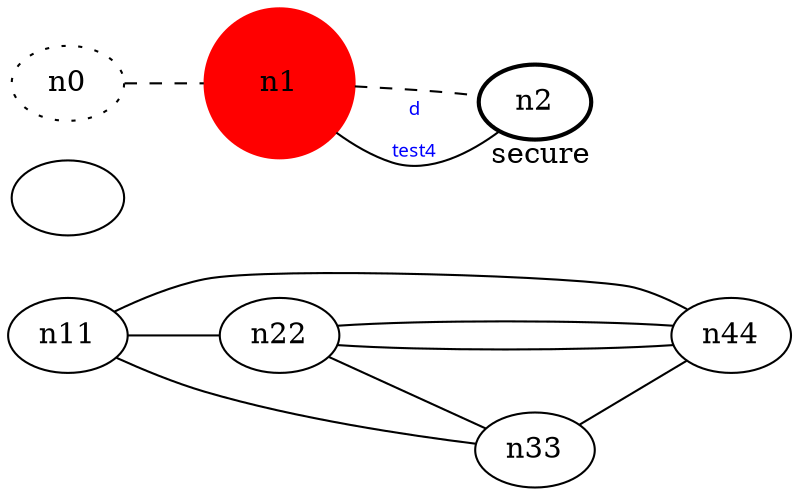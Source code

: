 graph test4 {
	rankdir=LR;
	n22 -- n44;
	fontcolor=blue;󠁔 /* c0; c1; c0 -- c1 */
	n0 [style=dotted, fillcolor="#123456"]; // c2; c3; c2 -- c3
	n1 [height=1, width=1, color=red, style=filled];
	n2 [style=bold, xlabel="secure"];
	n0 -- n1 -- n2[style=dashed];
	n1 -- n2 [fontname="comic sans", label="d\n\l\G", fontcolor=blue, fontsize=9];
	n11 -- n22;
	fontcolor=blue; /* c0; c1; c0 -- c1 */
	n11 -- n33;
	n11 -- n44;
	n22 -- n33;
	n22 -- n44;
	n33 -- n44;
}
